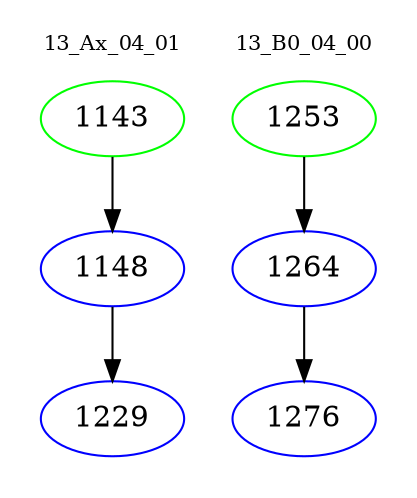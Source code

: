 digraph{
subgraph cluster_0 {
color = white
label = "13_Ax_04_01";
fontsize=10;
T0_1143 [label="1143", color="green"]
T0_1143 -> T0_1148 [color="black"]
T0_1148 [label="1148", color="blue"]
T0_1148 -> T0_1229 [color="black"]
T0_1229 [label="1229", color="blue"]
}
subgraph cluster_1 {
color = white
label = "13_B0_04_00";
fontsize=10;
T1_1253 [label="1253", color="green"]
T1_1253 -> T1_1264 [color="black"]
T1_1264 [label="1264", color="blue"]
T1_1264 -> T1_1276 [color="black"]
T1_1276 [label="1276", color="blue"]
}
}
